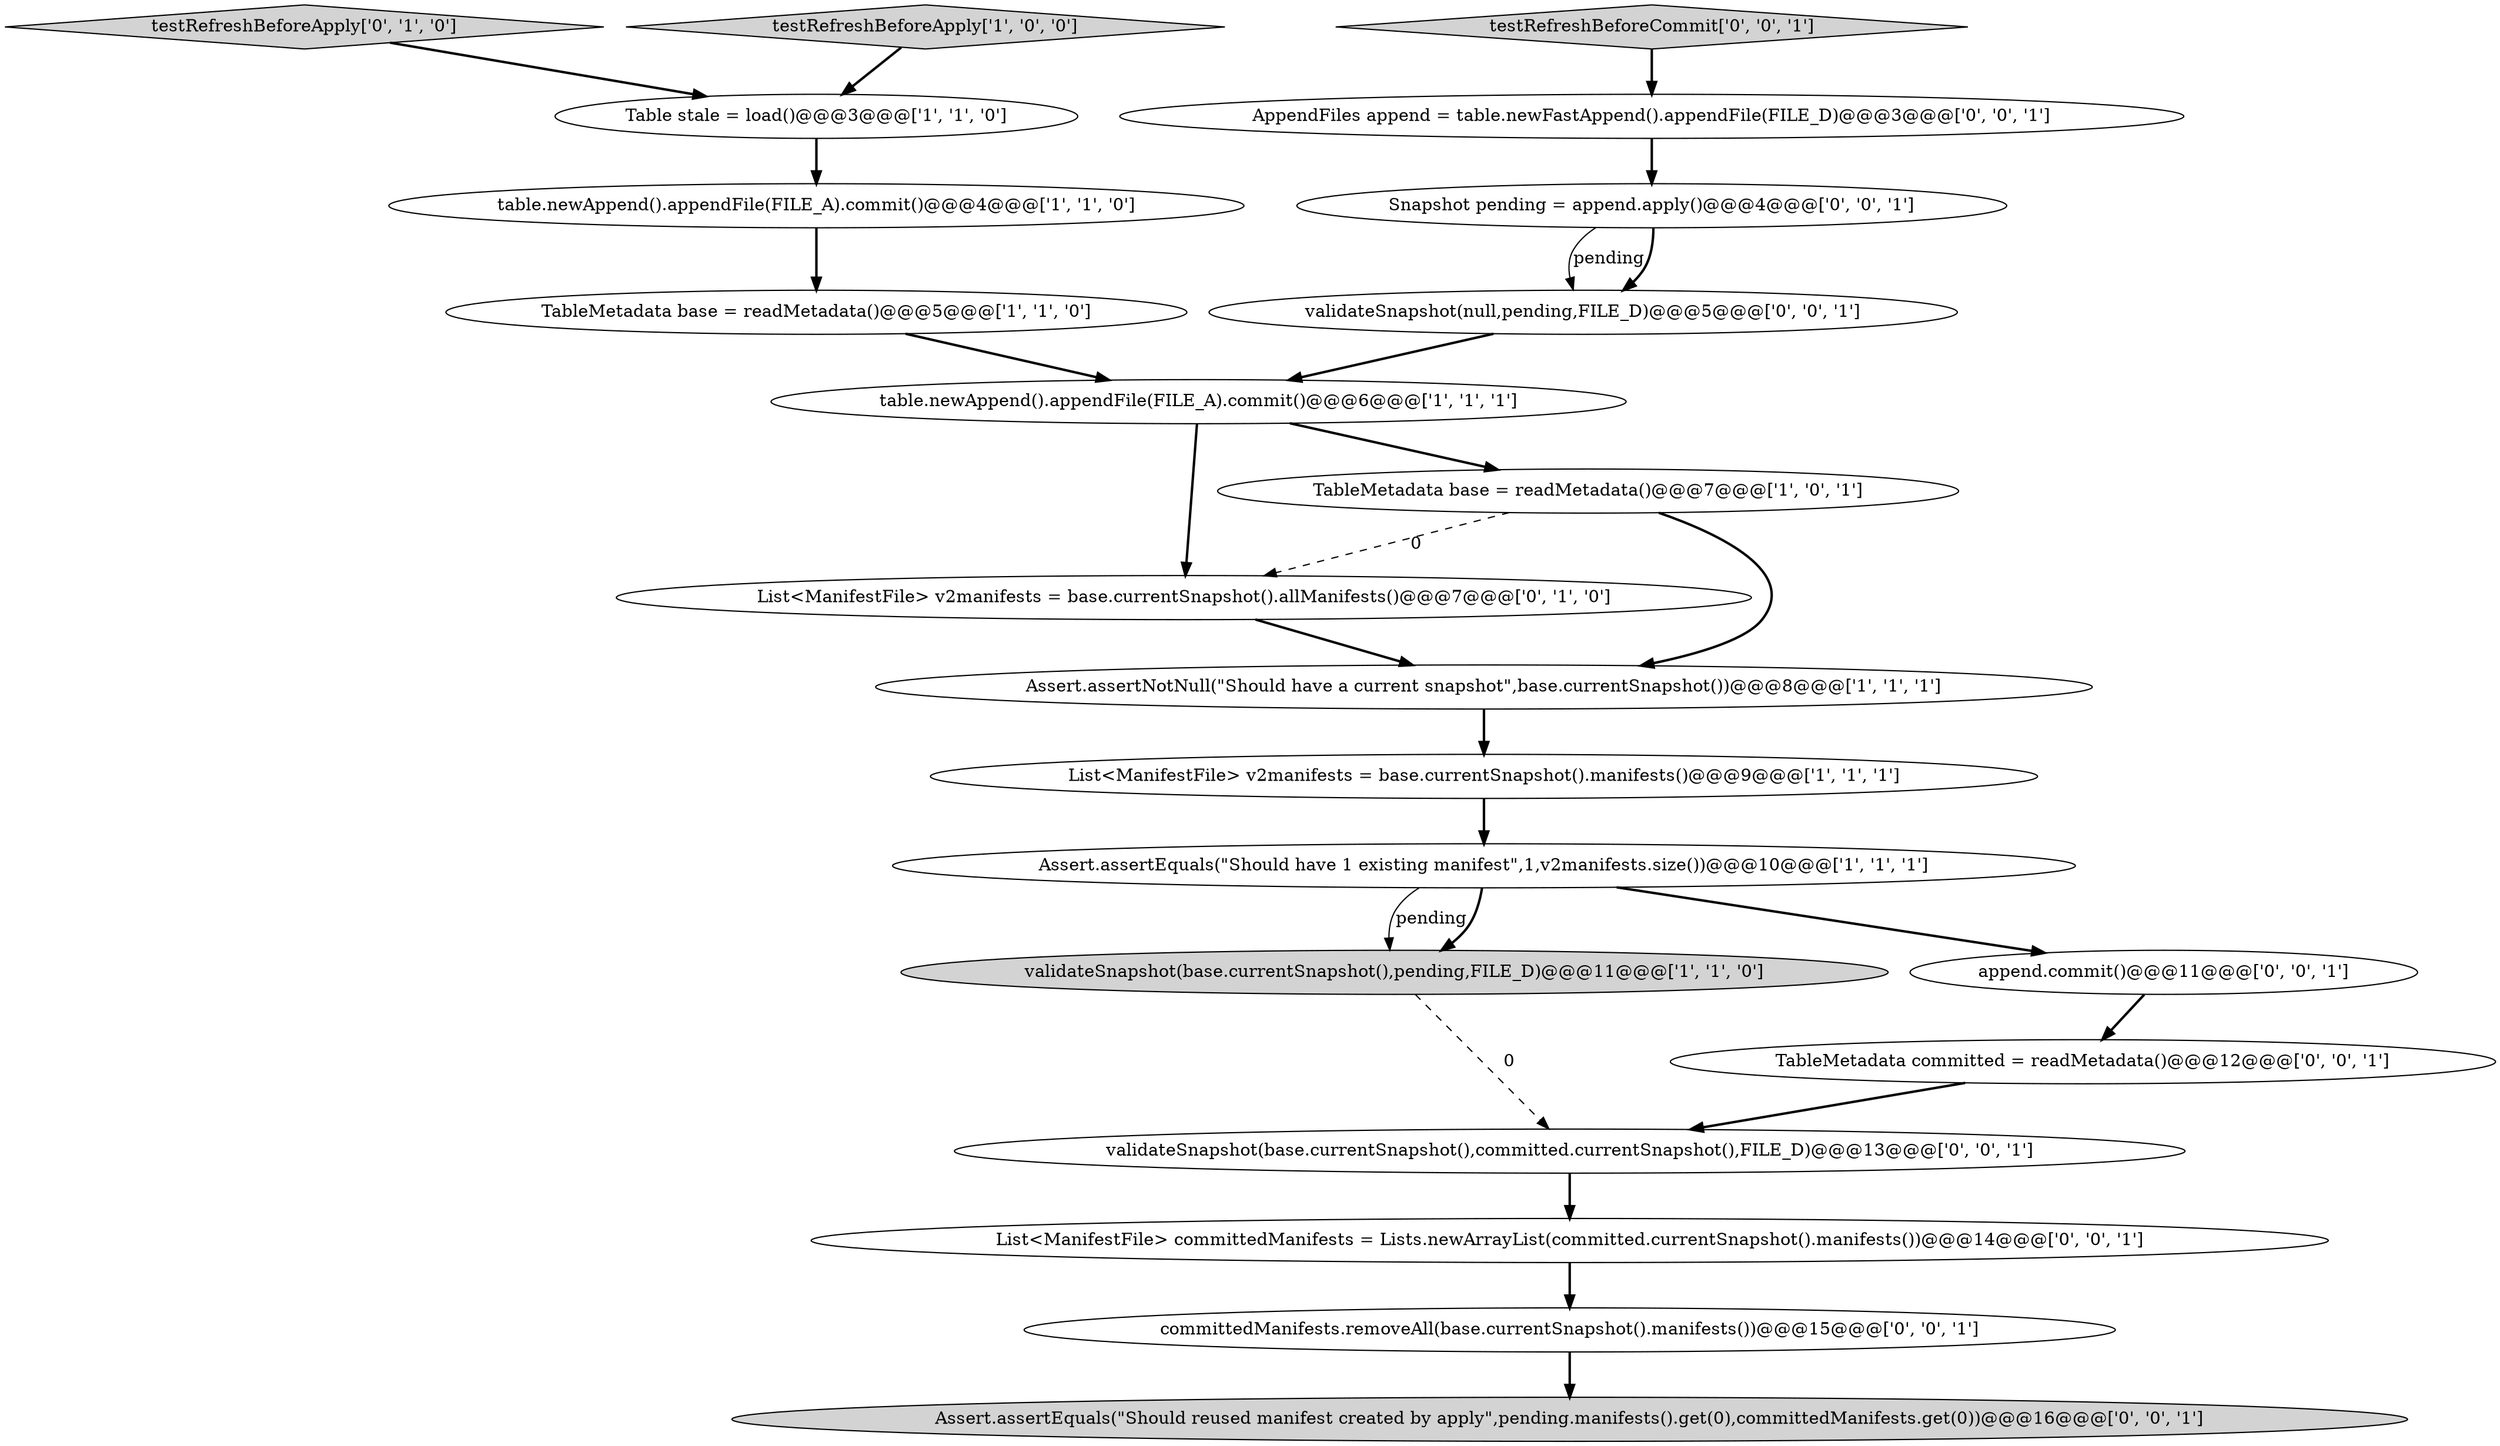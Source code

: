 digraph {
19 [style = filled, label = "Snapshot pending = append.apply()@@@4@@@['0', '0', '1']", fillcolor = white, shape = ellipse image = "AAA0AAABBB3BBB"];
15 [style = filled, label = "List<ManifestFile> committedManifests = Lists.newArrayList(committed.currentSnapshot().manifests())@@@14@@@['0', '0', '1']", fillcolor = white, shape = ellipse image = "AAA0AAABBB3BBB"];
18 [style = filled, label = "AppendFiles append = table.newFastAppend().appendFile(FILE_D)@@@3@@@['0', '0', '1']", fillcolor = white, shape = ellipse image = "AAA0AAABBB3BBB"];
6 [style = filled, label = "Assert.assertEquals(\"Should have 1 existing manifest\",1,v2manifests.size())@@@10@@@['1', '1', '1']", fillcolor = white, shape = ellipse image = "AAA0AAABBB1BBB"];
21 [style = filled, label = "testRefreshBeforeCommit['0', '0', '1']", fillcolor = lightgray, shape = diamond image = "AAA0AAABBB3BBB"];
1 [style = filled, label = "table.newAppend().appendFile(FILE_A).commit()@@@4@@@['1', '1', '0']", fillcolor = white, shape = ellipse image = "AAA0AAABBB1BBB"];
10 [style = filled, label = "List<ManifestFile> v2manifests = base.currentSnapshot().allManifests()@@@7@@@['0', '1', '0']", fillcolor = white, shape = ellipse image = "AAA1AAABBB2BBB"];
5 [style = filled, label = "validateSnapshot(base.currentSnapshot(),pending,FILE_D)@@@11@@@['1', '1', '0']", fillcolor = lightgray, shape = ellipse image = "AAA0AAABBB1BBB"];
8 [style = filled, label = "table.newAppend().appendFile(FILE_A).commit()@@@6@@@['1', '1', '1']", fillcolor = white, shape = ellipse image = "AAA0AAABBB1BBB"];
9 [style = filled, label = "Table stale = load()@@@3@@@['1', '1', '0']", fillcolor = white, shape = ellipse image = "AAA0AAABBB1BBB"];
11 [style = filled, label = "testRefreshBeforeApply['0', '1', '0']", fillcolor = lightgray, shape = diamond image = "AAA0AAABBB2BBB"];
3 [style = filled, label = "testRefreshBeforeApply['1', '0', '0']", fillcolor = lightgray, shape = diamond image = "AAA0AAABBB1BBB"];
7 [style = filled, label = "TableMetadata base = readMetadata()@@@7@@@['1', '0', '1']", fillcolor = white, shape = ellipse image = "AAA0AAABBB1BBB"];
14 [style = filled, label = "validateSnapshot(base.currentSnapshot(),committed.currentSnapshot(),FILE_D)@@@13@@@['0', '0', '1']", fillcolor = white, shape = ellipse image = "AAA0AAABBB3BBB"];
12 [style = filled, label = "validateSnapshot(null,pending,FILE_D)@@@5@@@['0', '0', '1']", fillcolor = white, shape = ellipse image = "AAA0AAABBB3BBB"];
2 [style = filled, label = "List<ManifestFile> v2manifests = base.currentSnapshot().manifests()@@@9@@@['1', '1', '1']", fillcolor = white, shape = ellipse image = "AAA0AAABBB1BBB"];
0 [style = filled, label = "Assert.assertNotNull(\"Should have a current snapshot\",base.currentSnapshot())@@@8@@@['1', '1', '1']", fillcolor = white, shape = ellipse image = "AAA0AAABBB1BBB"];
20 [style = filled, label = "Assert.assertEquals(\"Should reused manifest created by apply\",pending.manifests().get(0),committedManifests.get(0))@@@16@@@['0', '0', '1']", fillcolor = lightgray, shape = ellipse image = "AAA0AAABBB3BBB"];
4 [style = filled, label = "TableMetadata base = readMetadata()@@@5@@@['1', '1', '0']", fillcolor = white, shape = ellipse image = "AAA0AAABBB1BBB"];
17 [style = filled, label = "committedManifests.removeAll(base.currentSnapshot().manifests())@@@15@@@['0', '0', '1']", fillcolor = white, shape = ellipse image = "AAA0AAABBB3BBB"];
13 [style = filled, label = "append.commit()@@@11@@@['0', '0', '1']", fillcolor = white, shape = ellipse image = "AAA0AAABBB3BBB"];
16 [style = filled, label = "TableMetadata committed = readMetadata()@@@12@@@['0', '0', '1']", fillcolor = white, shape = ellipse image = "AAA0AAABBB3BBB"];
19->12 [style = solid, label="pending"];
5->14 [style = dashed, label="0"];
11->9 [style = bold, label=""];
6->13 [style = bold, label=""];
4->8 [style = bold, label=""];
17->20 [style = bold, label=""];
6->5 [style = solid, label="pending"];
18->19 [style = bold, label=""];
13->16 [style = bold, label=""];
21->18 [style = bold, label=""];
3->9 [style = bold, label=""];
7->0 [style = bold, label=""];
16->14 [style = bold, label=""];
6->5 [style = bold, label=""];
1->4 [style = bold, label=""];
2->6 [style = bold, label=""];
8->7 [style = bold, label=""];
7->10 [style = dashed, label="0"];
0->2 [style = bold, label=""];
19->12 [style = bold, label=""];
9->1 [style = bold, label=""];
12->8 [style = bold, label=""];
14->15 [style = bold, label=""];
8->10 [style = bold, label=""];
10->0 [style = bold, label=""];
15->17 [style = bold, label=""];
}
